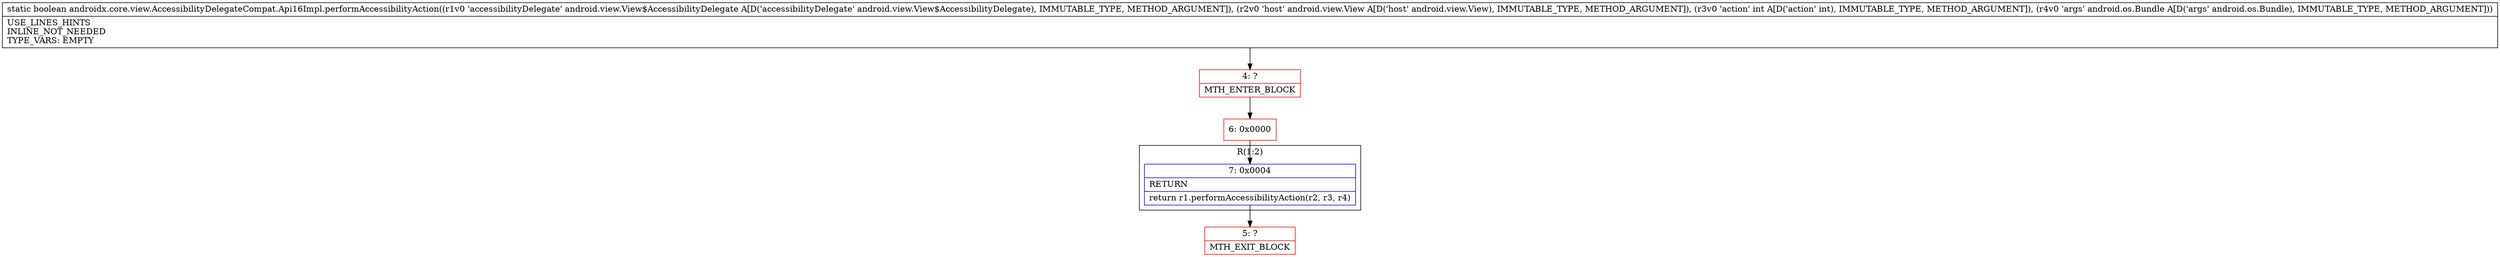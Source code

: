 digraph "CFG forandroidx.core.view.AccessibilityDelegateCompat.Api16Impl.performAccessibilityAction(Landroid\/view\/View$AccessibilityDelegate;Landroid\/view\/View;ILandroid\/os\/Bundle;)Z" {
subgraph cluster_Region_1261190595 {
label = "R(1:2)";
node [shape=record,color=blue];
Node_7 [shape=record,label="{7\:\ 0x0004|RETURN\l|return r1.performAccessibilityAction(r2, r3, r4)\l}"];
}
Node_4 [shape=record,color=red,label="{4\:\ ?|MTH_ENTER_BLOCK\l}"];
Node_6 [shape=record,color=red,label="{6\:\ 0x0000}"];
Node_5 [shape=record,color=red,label="{5\:\ ?|MTH_EXIT_BLOCK\l}"];
MethodNode[shape=record,label="{static boolean androidx.core.view.AccessibilityDelegateCompat.Api16Impl.performAccessibilityAction((r1v0 'accessibilityDelegate' android.view.View$AccessibilityDelegate A[D('accessibilityDelegate' android.view.View$AccessibilityDelegate), IMMUTABLE_TYPE, METHOD_ARGUMENT]), (r2v0 'host' android.view.View A[D('host' android.view.View), IMMUTABLE_TYPE, METHOD_ARGUMENT]), (r3v0 'action' int A[D('action' int), IMMUTABLE_TYPE, METHOD_ARGUMENT]), (r4v0 'args' android.os.Bundle A[D('args' android.os.Bundle), IMMUTABLE_TYPE, METHOD_ARGUMENT]))  | USE_LINES_HINTS\lINLINE_NOT_NEEDED\lTYPE_VARS: EMPTY\l}"];
MethodNode -> Node_4;Node_7 -> Node_5;
Node_4 -> Node_6;
Node_6 -> Node_7;
}

